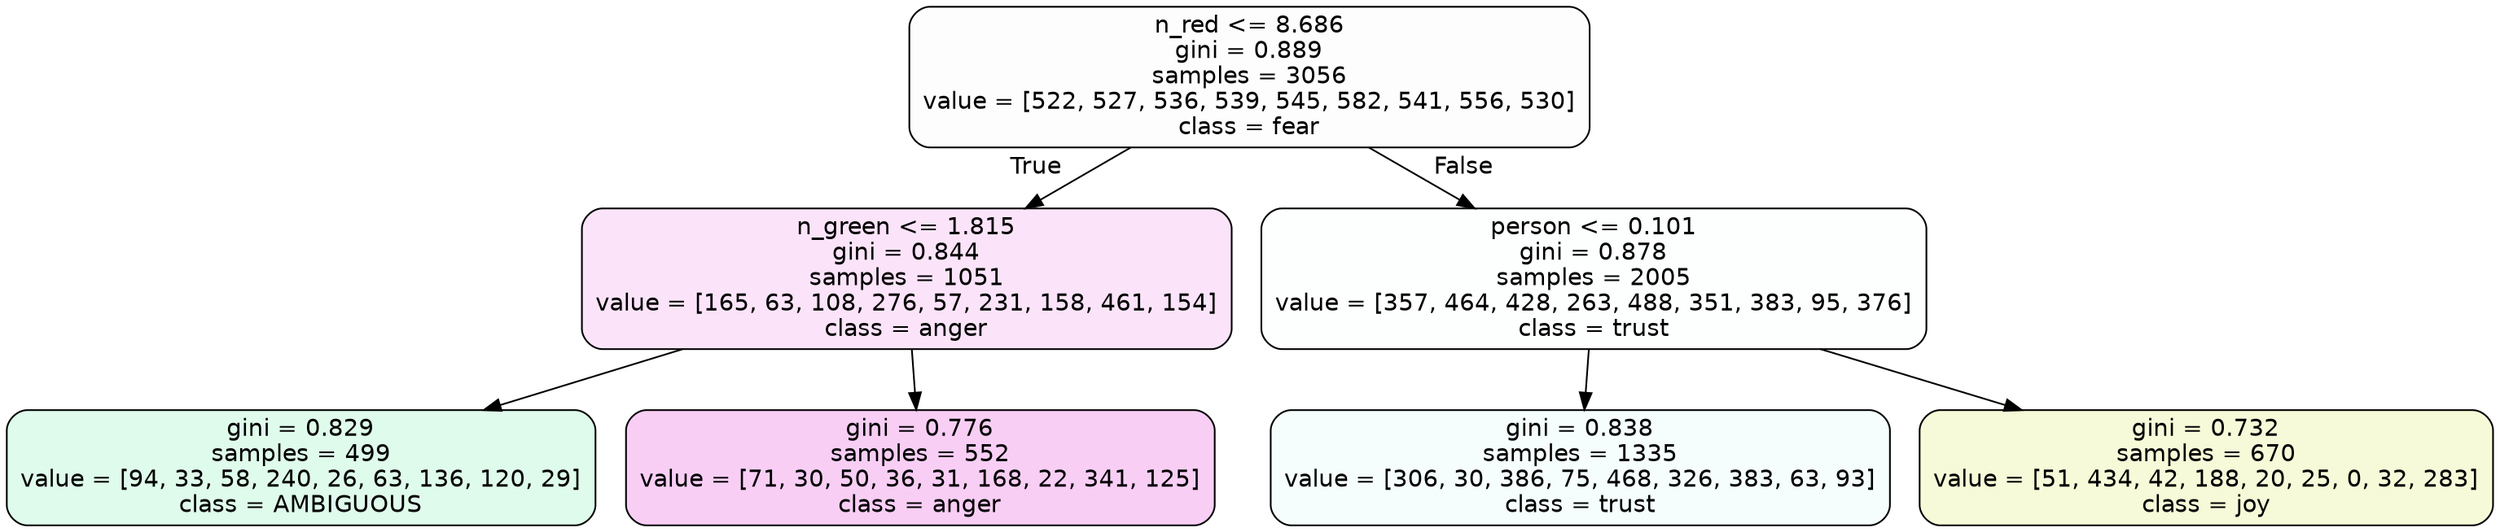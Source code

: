 digraph Tree {
node [shape=box, style="filled, rounded", color="black", fontname=helvetica] ;
edge [fontname=helvetica] ;
0 [label="n_red <= 8.686\ngini = 0.889\nsamples = 3056\nvalue = [522, 527, 536, 539, 545, 582, 541, 556, 530]\nclass = fear", fillcolor="#3964e502"] ;
1 [label="n_green <= 1.815\ngini = 0.844\nsamples = 1051\nvalue = [165, 63, 108, 276, 57, 231, 158, 461, 154]\nclass = anger", fillcolor="#e539d722"] ;
0 -> 1 [labeldistance=2.5, labelangle=45, headlabel="True"] ;
2 [label="gini = 0.829\nsamples = 499\nvalue = [94, 33, 58, 240, 26, 63, 136, 120, 29]\nclass = AMBIGUOUS", fillcolor="#39e58128"] ;
1 -> 2 ;
3 [label="gini = 0.776\nsamples = 552\nvalue = [71, 30, 50, 36, 31, 168, 22, 341, 125]\nclass = anger", fillcolor="#e539d73e"] ;
1 -> 3 ;
4 [label="person <= 0.101\ngini = 0.878\nsamples = 2005\nvalue = [357, 464, 428, 263, 488, 351, 383, 95, 376]\nclass = trust", fillcolor="#39d7e502"] ;
0 -> 4 [labeldistance=2.5, labelangle=-45, headlabel="False"] ;
5 [label="gini = 0.838\nsamples = 1335\nvalue = [306, 30, 386, 75, 468, 326, 383, 63, 93]\nclass = trust", fillcolor="#39d7e50c"] ;
4 -> 5 ;
6 [label="gini = 0.732\nsamples = 670\nvalue = [51, 434, 42, 188, 20, 25, 0, 32, 283]\nclass = joy", fillcolor="#d7e53931"] ;
4 -> 6 ;
}